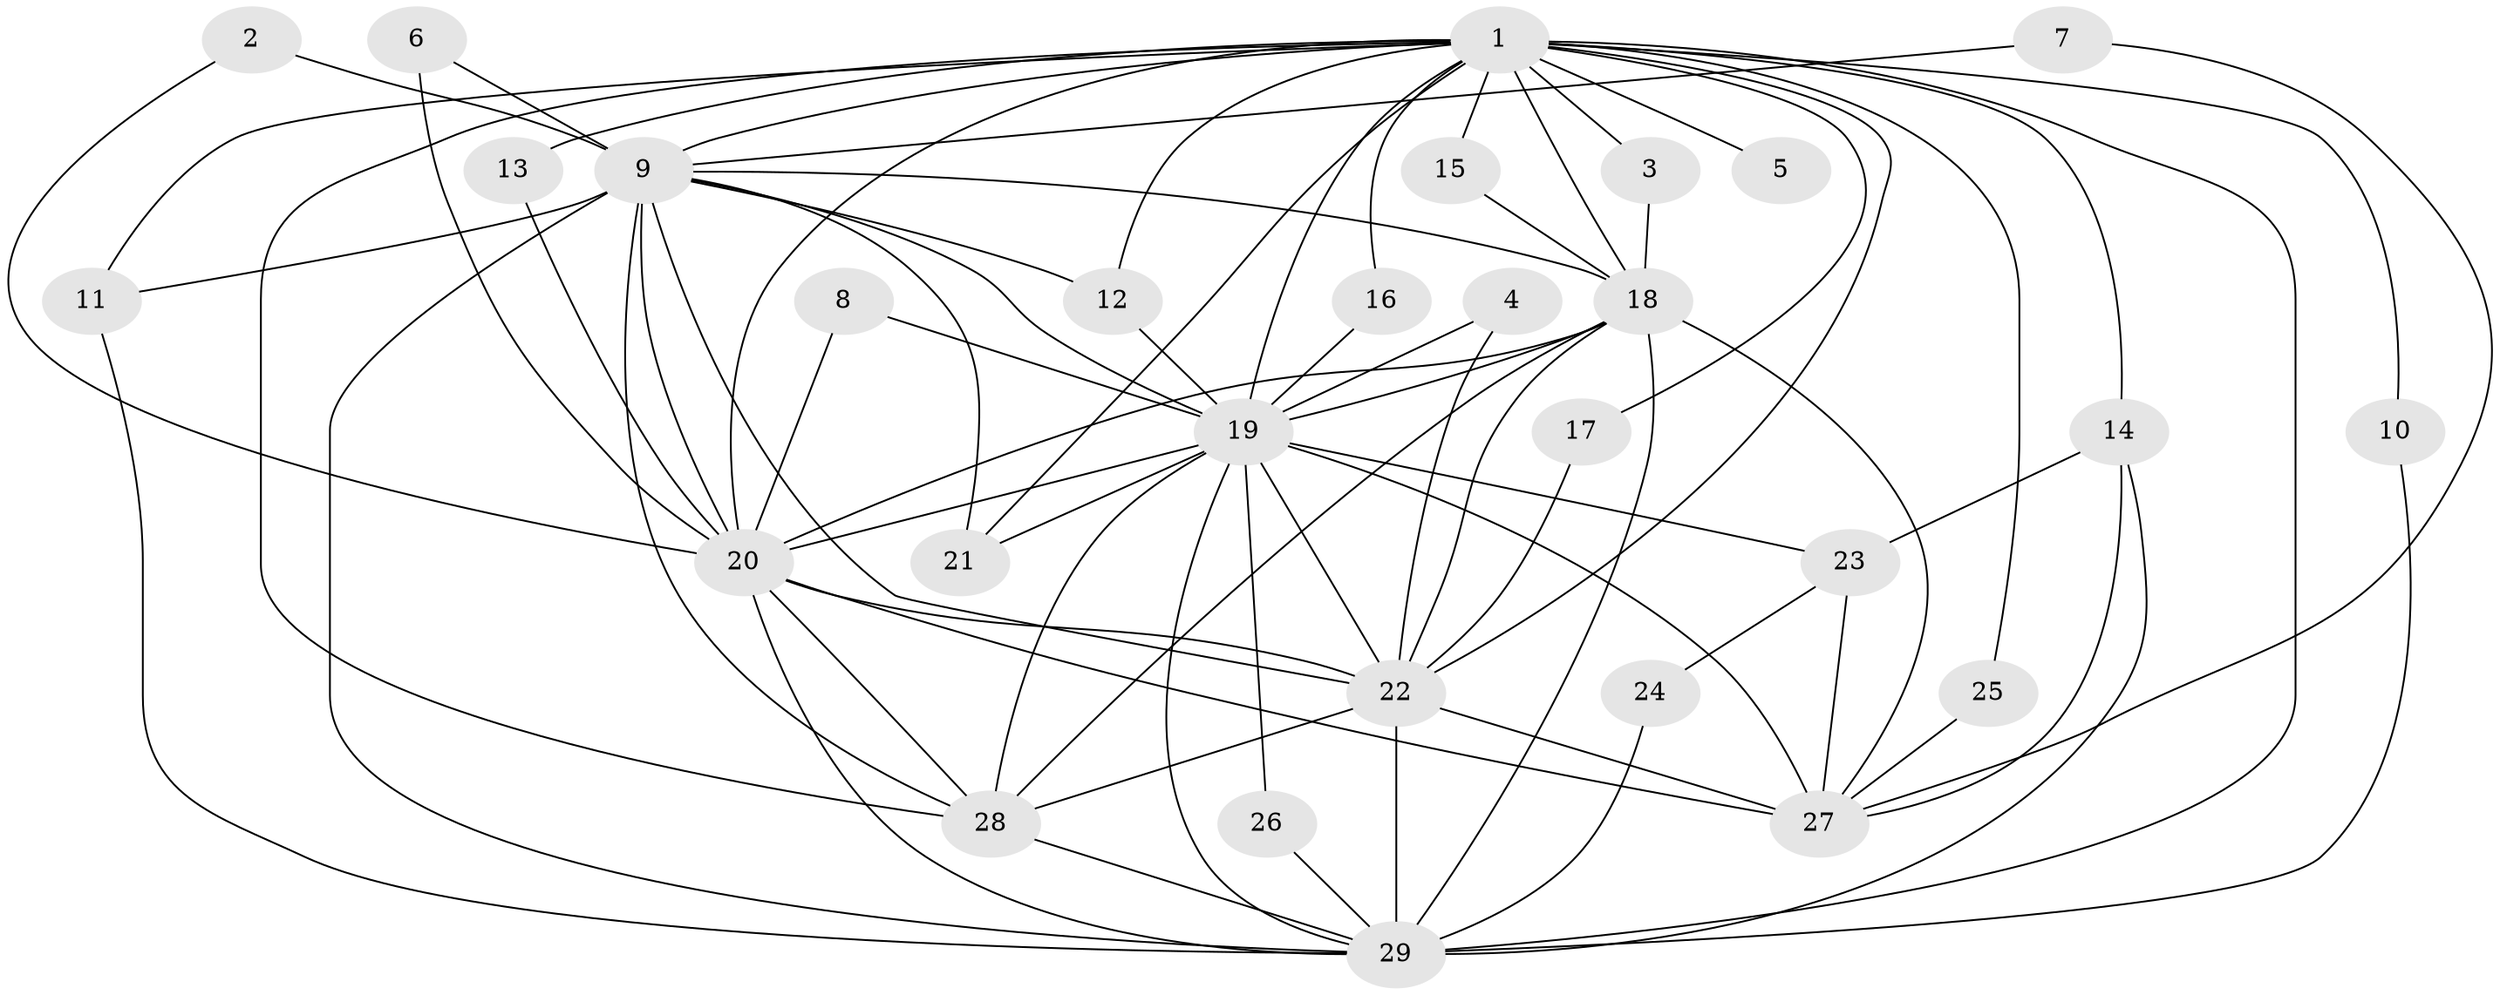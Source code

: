 // original degree distribution, {19: 0.03508771929824561, 16: 0.05263157894736842, 14: 0.017543859649122806, 27: 0.017543859649122806, 10: 0.017543859649122806, 11: 0.017543859649122806, 15: 0.017543859649122806, 2: 0.631578947368421, 3: 0.14035087719298245, 9: 0.017543859649122806, 6: 0.017543859649122806, 4: 0.017543859649122806}
// Generated by graph-tools (version 1.1) at 2025/25/03/09/25 03:25:45]
// undirected, 29 vertices, 76 edges
graph export_dot {
graph [start="1"]
  node [color=gray90,style=filled];
  1;
  2;
  3;
  4;
  5;
  6;
  7;
  8;
  9;
  10;
  11;
  12;
  13;
  14;
  15;
  16;
  17;
  18;
  19;
  20;
  21;
  22;
  23;
  24;
  25;
  26;
  27;
  28;
  29;
  1 -- 3 [weight=1.0];
  1 -- 5 [weight=2.0];
  1 -- 9 [weight=2.0];
  1 -- 10 [weight=1.0];
  1 -- 11 [weight=1.0];
  1 -- 12 [weight=1.0];
  1 -- 13 [weight=2.0];
  1 -- 14 [weight=1.0];
  1 -- 15 [weight=1.0];
  1 -- 16 [weight=1.0];
  1 -- 17 [weight=1.0];
  1 -- 18 [weight=4.0];
  1 -- 19 [weight=2.0];
  1 -- 20 [weight=3.0];
  1 -- 21 [weight=2.0];
  1 -- 22 [weight=3.0];
  1 -- 25 [weight=1.0];
  1 -- 28 [weight=3.0];
  1 -- 29 [weight=4.0];
  2 -- 9 [weight=1.0];
  2 -- 20 [weight=1.0];
  3 -- 18 [weight=1.0];
  4 -- 19 [weight=1.0];
  4 -- 22 [weight=1.0];
  6 -- 9 [weight=1.0];
  6 -- 20 [weight=1.0];
  7 -- 9 [weight=1.0];
  7 -- 27 [weight=1.0];
  8 -- 19 [weight=1.0];
  8 -- 20 [weight=1.0];
  9 -- 11 [weight=1.0];
  9 -- 12 [weight=1.0];
  9 -- 18 [weight=1.0];
  9 -- 19 [weight=2.0];
  9 -- 20 [weight=1.0];
  9 -- 21 [weight=1.0];
  9 -- 22 [weight=1.0];
  9 -- 28 [weight=1.0];
  9 -- 29 [weight=3.0];
  10 -- 29 [weight=1.0];
  11 -- 29 [weight=1.0];
  12 -- 19 [weight=2.0];
  13 -- 20 [weight=1.0];
  14 -- 23 [weight=1.0];
  14 -- 27 [weight=1.0];
  14 -- 29 [weight=1.0];
  15 -- 18 [weight=1.0];
  16 -- 19 [weight=1.0];
  17 -- 22 [weight=1.0];
  18 -- 19 [weight=2.0];
  18 -- 20 [weight=1.0];
  18 -- 22 [weight=1.0];
  18 -- 27 [weight=1.0];
  18 -- 28 [weight=1.0];
  18 -- 29 [weight=3.0];
  19 -- 20 [weight=2.0];
  19 -- 21 [weight=1.0];
  19 -- 22 [weight=2.0];
  19 -- 23 [weight=3.0];
  19 -- 26 [weight=1.0];
  19 -- 27 [weight=2.0];
  19 -- 28 [weight=1.0];
  19 -- 29 [weight=2.0];
  20 -- 22 [weight=1.0];
  20 -- 27 [weight=1.0];
  20 -- 28 [weight=1.0];
  20 -- 29 [weight=2.0];
  22 -- 27 [weight=1.0];
  22 -- 28 [weight=2.0];
  22 -- 29 [weight=2.0];
  23 -- 24 [weight=1.0];
  23 -- 27 [weight=1.0];
  24 -- 29 [weight=1.0];
  25 -- 27 [weight=1.0];
  26 -- 29 [weight=1.0];
  28 -- 29 [weight=2.0];
}
